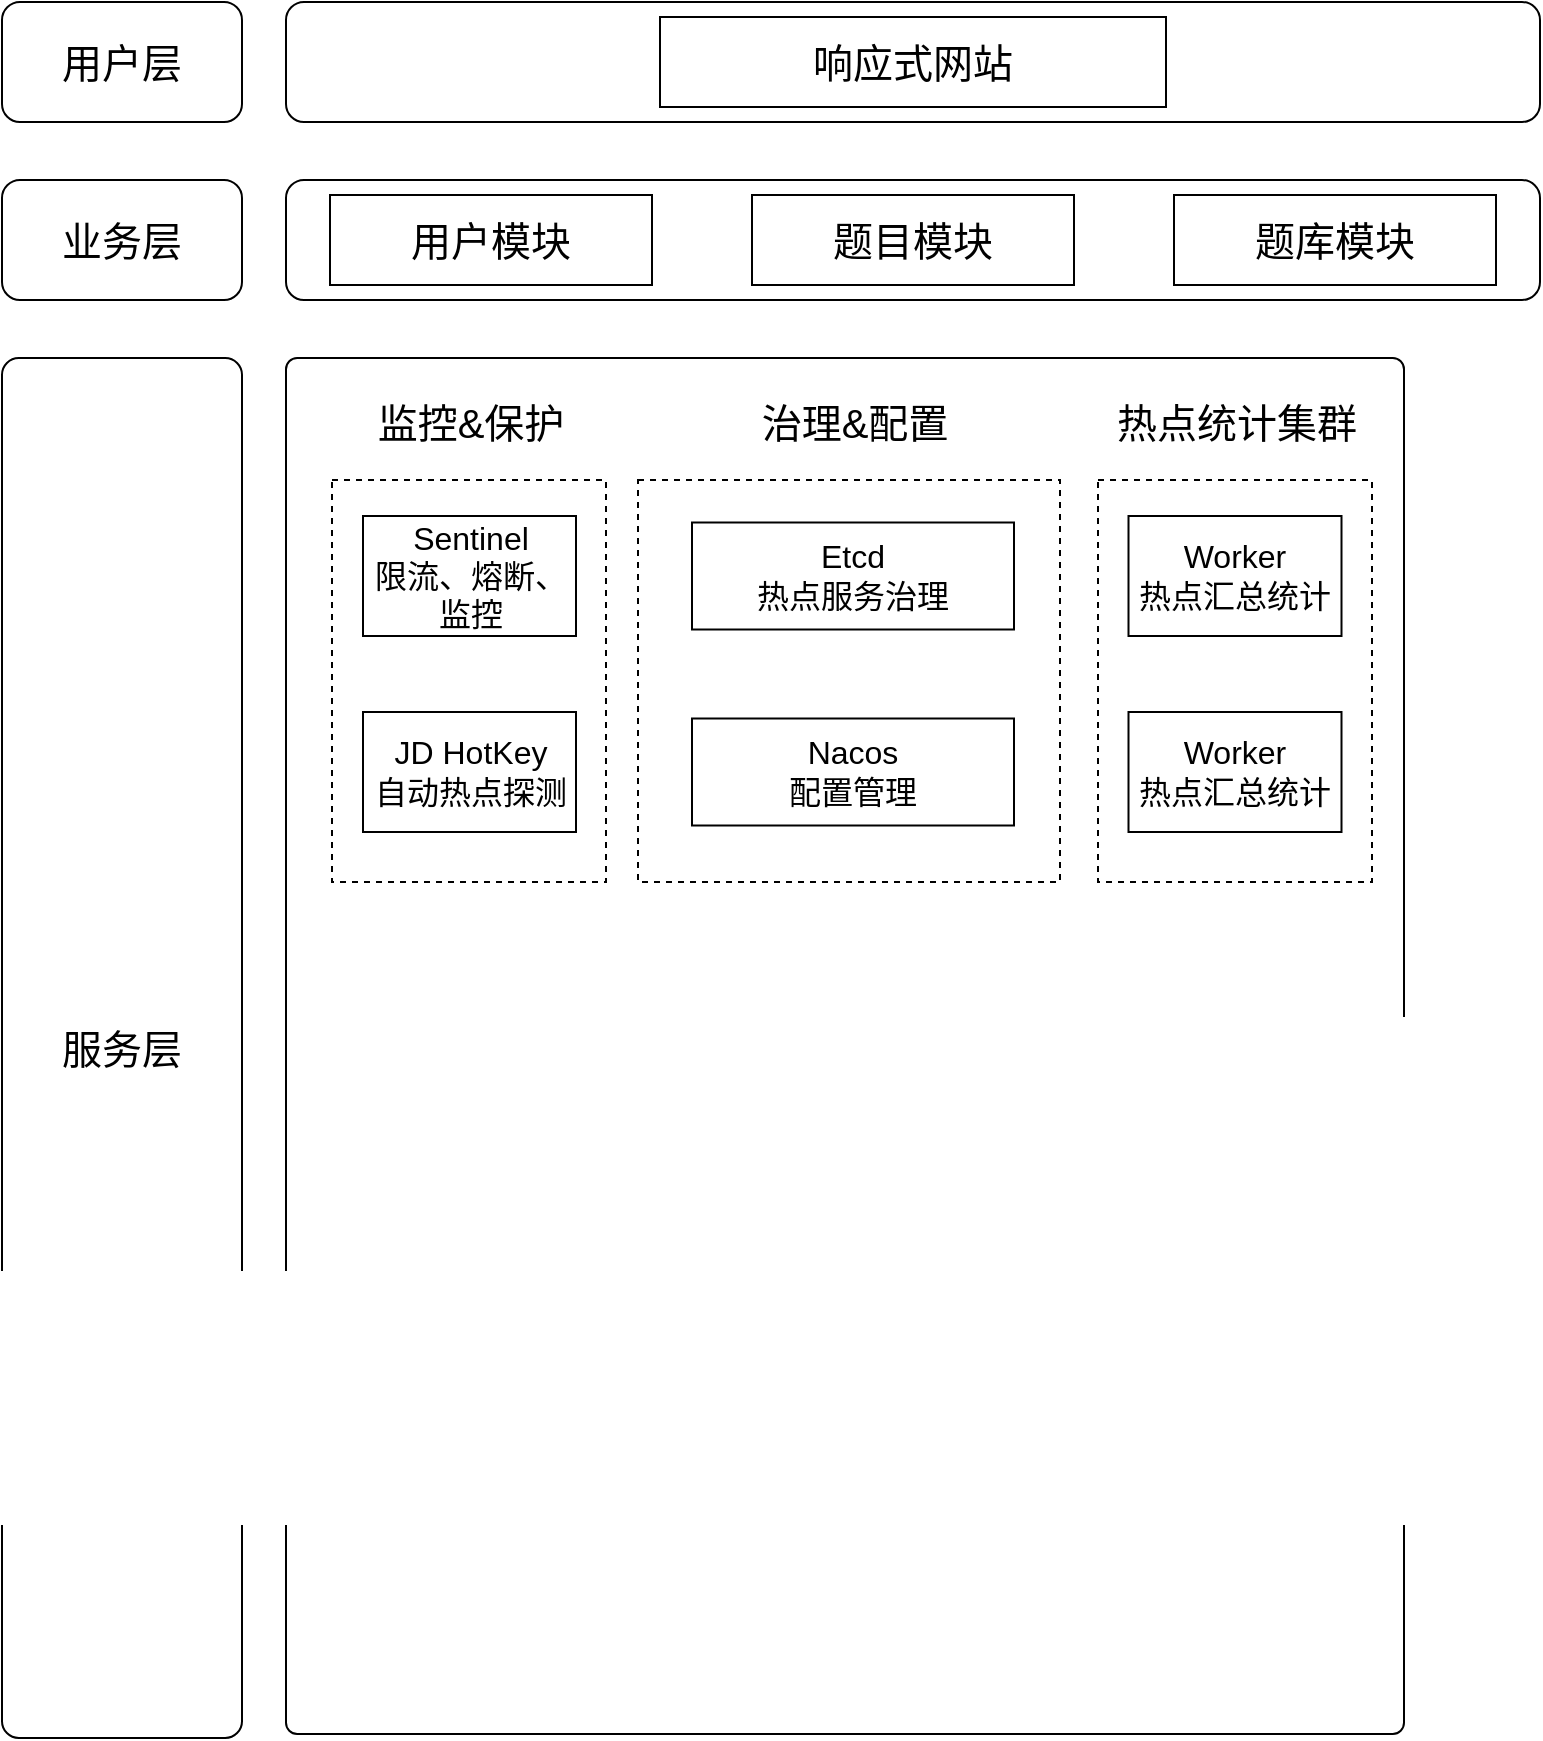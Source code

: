 <mxfile version="26.1.0">
  <diagram name="第 1 页" id="JdGUlSv6tCOpktAh_gaG">
    <mxGraphModel dx="1118" dy="628" grid="0" gridSize="10" guides="1" tooltips="1" connect="1" arrows="1" fold="1" page="0" pageScale="1" pageWidth="827" pageHeight="1169" background="#ffffff" math="0" shadow="0">
      <root>
        <mxCell id="0" />
        <mxCell id="1" parent="0" />
        <mxCell id="j1Vu6fqCg90qNBa8iZbi-30" value="&lt;font style=&quot;font-size: 20px;&quot;&gt;用户层&lt;/font&gt;" style="rounded=1;whiteSpace=wrap;html=1;" vertex="1" parent="1">
          <mxGeometry x="49" y="199" width="120" height="60" as="geometry" />
        </mxCell>
        <mxCell id="j1Vu6fqCg90qNBa8iZbi-31" value="&lt;font style=&quot;font-size: 20px;&quot;&gt;服务层&lt;/font&gt;" style="rounded=1;whiteSpace=wrap;html=1;arcSize=7;" vertex="1" parent="1">
          <mxGeometry x="49" y="377" width="120" height="690" as="geometry" />
        </mxCell>
        <mxCell id="j1Vu6fqCg90qNBa8iZbi-32" value="&lt;font style=&quot;font-size: 20px;&quot;&gt;业务层&lt;/font&gt;" style="rounded=1;whiteSpace=wrap;html=1;" vertex="1" parent="1">
          <mxGeometry x="49" y="288" width="120" height="60" as="geometry" />
        </mxCell>
        <mxCell id="j1Vu6fqCg90qNBa8iZbi-33" value="" style="rounded=1;whiteSpace=wrap;html=1;" vertex="1" parent="1">
          <mxGeometry x="191" y="199" width="627" height="60" as="geometry" />
        </mxCell>
        <mxCell id="j1Vu6fqCg90qNBa8iZbi-34" value="&lt;font style=&quot;font-size: 20px;&quot;&gt;响应式网站&lt;/font&gt;" style="rounded=0;whiteSpace=wrap;html=1;" vertex="1" parent="1">
          <mxGeometry x="378" y="206.5" width="253" height="45" as="geometry" />
        </mxCell>
        <mxCell id="j1Vu6fqCg90qNBa8iZbi-35" value="" style="rounded=1;whiteSpace=wrap;html=1;" vertex="1" parent="1">
          <mxGeometry x="191" y="288" width="627" height="60" as="geometry" />
        </mxCell>
        <mxCell id="j1Vu6fqCg90qNBa8iZbi-38" value="&lt;font style=&quot;font-size: 20px;&quot;&gt;用户模块&lt;/font&gt;" style="rounded=0;whiteSpace=wrap;html=1;" vertex="1" parent="1">
          <mxGeometry x="213" y="295.5" width="161" height="45" as="geometry" />
        </mxCell>
        <mxCell id="j1Vu6fqCg90qNBa8iZbi-39" value="&lt;font style=&quot;font-size: 20px;&quot;&gt;题目模块&lt;/font&gt;" style="rounded=0;whiteSpace=wrap;html=1;" vertex="1" parent="1">
          <mxGeometry x="424" y="295.5" width="161" height="45" as="geometry" />
        </mxCell>
        <mxCell id="j1Vu6fqCg90qNBa8iZbi-40" value="&lt;font style=&quot;font-size: 20px;&quot;&gt;题库模块&lt;/font&gt;" style="rounded=0;whiteSpace=wrap;html=1;" vertex="1" parent="1">
          <mxGeometry x="635" y="295.5" width="161" height="45" as="geometry" />
        </mxCell>
        <mxCell id="j1Vu6fqCg90qNBa8iZbi-43" value="" style="rounded=1;whiteSpace=wrap;html=1;arcSize=1;" vertex="1" parent="1">
          <mxGeometry x="191" y="377" width="559" height="688" as="geometry" />
        </mxCell>
        <mxCell id="j1Vu6fqCg90qNBa8iZbi-44" value="" style="rounded=0;whiteSpace=wrap;html=1;dashed=1;" vertex="1" parent="1">
          <mxGeometry x="214" y="438" width="137" height="201" as="geometry" />
        </mxCell>
        <mxCell id="j1Vu6fqCg90qNBa8iZbi-45" value="&lt;span style=&quot;font-weight: normal;&quot;&gt;&lt;font style=&quot;font-size: 20px;&quot;&gt;监控&amp;amp;保护&lt;/font&gt;&lt;/span&gt;" style="text;strokeColor=none;fillColor=none;html=1;fontSize=24;fontStyle=1;verticalAlign=middle;align=center;" vertex="1" parent="1">
          <mxGeometry x="232.75" y="389" width="100" height="40" as="geometry" />
        </mxCell>
        <mxCell id="j1Vu6fqCg90qNBa8iZbi-46" value="&lt;font style=&quot;font-size: 16px;&quot;&gt;Sentinel&lt;/font&gt;&lt;div&gt;&lt;font style=&quot;font-size: 16px;&quot;&gt;限流、熔断、监控&lt;/font&gt;&lt;/div&gt;" style="rounded=0;whiteSpace=wrap;html=1;" vertex="1" parent="1">
          <mxGeometry x="229.5" y="456" width="106.5" height="60" as="geometry" />
        </mxCell>
        <mxCell id="j1Vu6fqCg90qNBa8iZbi-47" value="&lt;span style=&quot;font-size: 16px;&quot;&gt;JD HotKey&lt;/span&gt;&lt;div&gt;&lt;span style=&quot;font-size: 16px;&quot;&gt;自动热点探测&lt;/span&gt;&lt;/div&gt;" style="rounded=0;whiteSpace=wrap;html=1;" vertex="1" parent="1">
          <mxGeometry x="229.5" y="554" width="106.5" height="60" as="geometry" />
        </mxCell>
        <mxCell id="j1Vu6fqCg90qNBa8iZbi-48" value="" style="rounded=0;whiteSpace=wrap;html=1;dashed=1;" vertex="1" parent="1">
          <mxGeometry x="367" y="438" width="211" height="201" as="geometry" />
        </mxCell>
        <mxCell id="j1Vu6fqCg90qNBa8iZbi-50" value="" style="rounded=0;whiteSpace=wrap;html=1;dashed=1;" vertex="1" parent="1">
          <mxGeometry x="597" y="438" width="137" height="201" as="geometry" />
        </mxCell>
        <mxCell id="j1Vu6fqCg90qNBa8iZbi-51" value="&lt;font style=&quot;font-size: 16px;&quot;&gt;Etcd&lt;/font&gt;&lt;div&gt;&lt;font style=&quot;font-size: 16px;&quot;&gt;热点服务治理&lt;/font&gt;&lt;/div&gt;" style="rounded=0;whiteSpace=wrap;html=1;" vertex="1" parent="1">
          <mxGeometry x="394" y="459.25" width="161" height="53.5" as="geometry" />
        </mxCell>
        <mxCell id="j1Vu6fqCg90qNBa8iZbi-52" value="&lt;span style=&quot;font-size: 16px;&quot;&gt;Nacos&lt;/span&gt;&lt;div&gt;&lt;span style=&quot;font-size: 16px;&quot;&gt;配置管理&lt;/span&gt;&lt;/div&gt;" style="rounded=0;whiteSpace=wrap;html=1;" vertex="1" parent="1">
          <mxGeometry x="394" y="557.25" width="161" height="53.5" as="geometry" />
        </mxCell>
        <mxCell id="j1Vu6fqCg90qNBa8iZbi-53" value="&lt;span style=&quot;font-size: 16px;&quot;&gt;Worker&lt;/span&gt;&lt;div&gt;&lt;span style=&quot;font-size: 16px;&quot;&gt;热点汇总统计&lt;/span&gt;&lt;/div&gt;" style="rounded=0;whiteSpace=wrap;html=1;" vertex="1" parent="1">
          <mxGeometry x="612.25" y="456" width="106.5" height="60" as="geometry" />
        </mxCell>
        <mxCell id="j1Vu6fqCg90qNBa8iZbi-54" value="&lt;span style=&quot;font-size: 16px;&quot;&gt;Worker&lt;/span&gt;&lt;div&gt;&lt;span style=&quot;font-size: 16px;&quot;&gt;热点汇总统计&lt;/span&gt;&lt;/div&gt;" style="rounded=0;whiteSpace=wrap;html=1;" vertex="1" parent="1">
          <mxGeometry x="612.25" y="554" width="106.5" height="60" as="geometry" />
        </mxCell>
        <mxCell id="j1Vu6fqCg90qNBa8iZbi-55" value="&lt;span style=&quot;font-weight: normal;&quot;&gt;&lt;font style=&quot;font-size: 20px;&quot;&gt;治理&amp;amp;配置&lt;/font&gt;&lt;/span&gt;" style="text;strokeColor=none;fillColor=none;html=1;fontSize=24;fontStyle=1;verticalAlign=middle;align=center;" vertex="1" parent="1">
          <mxGeometry x="424.5" y="389" width="100" height="40" as="geometry" />
        </mxCell>
        <mxCell id="j1Vu6fqCg90qNBa8iZbi-56" value="&lt;span style=&quot;font-weight: normal;&quot;&gt;&lt;font style=&quot;font-size: 20px;&quot;&gt;热点统计集群&lt;/font&gt;&lt;/span&gt;" style="text;strokeColor=none;fillColor=none;html=1;fontSize=24;fontStyle=1;verticalAlign=middle;align=center;" vertex="1" parent="1">
          <mxGeometry x="615.5" y="389" width="100" height="40" as="geometry" />
        </mxCell>
      </root>
    </mxGraphModel>
  </diagram>
</mxfile>

